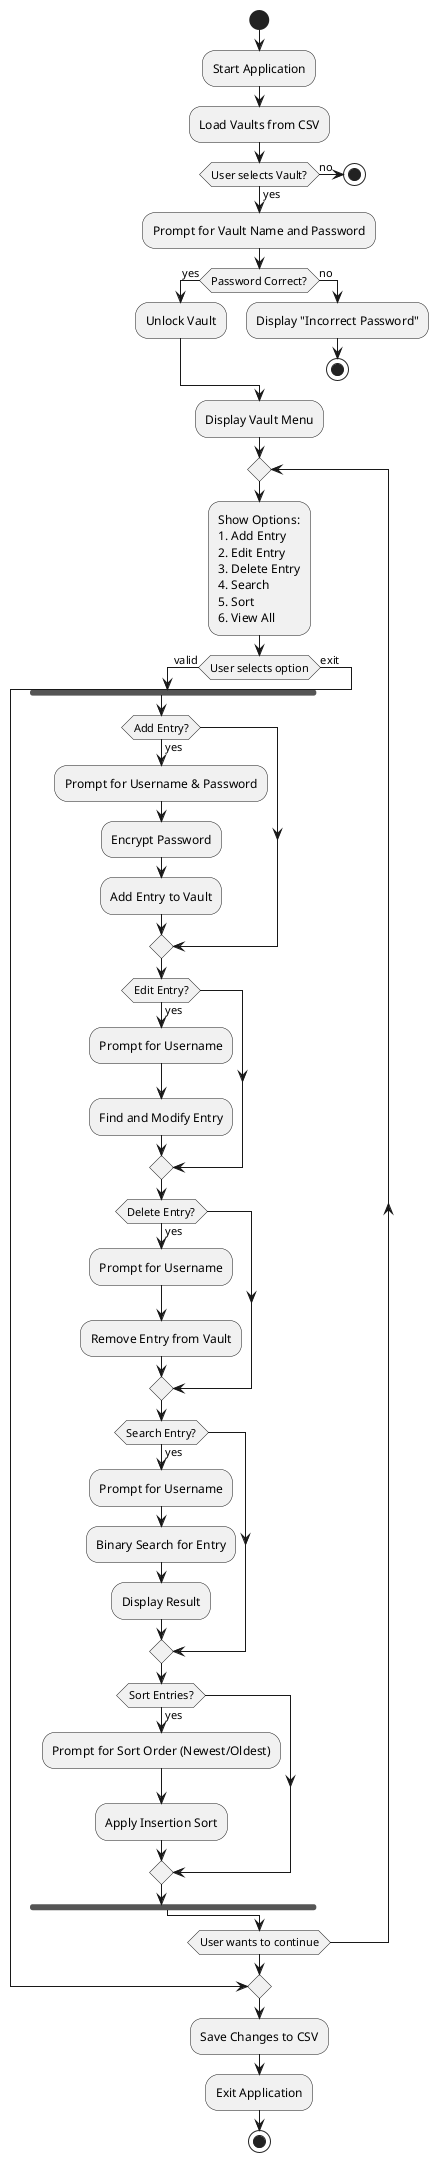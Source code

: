 @startuml
start

:Start Application;
:Load Vaults from CSV;

if (User selects Vault?) then (yes)
  :Prompt for Vault Name and Password;
  if (Password Correct?) then (yes)
    :Unlock Vault;
  else (no)
    :Display "Incorrect Password";
    stop
  endif
else (no)
  stop
endif

:Display Vault Menu;

repeat
  :Show Options:\n1. Add Entry\n2. Edit Entry\n3. Delete Entry\n4. Search\n5. Sort\n6. View All;
  if (User selects option) then (valid)
    fork
      if (Add Entry?) then (yes)
        :Prompt for Username & Password;
        :Encrypt Password;
        :Add Entry to Vault;
      endif

      if (Edit Entry?) then (yes)
        :Prompt for Username;
        :Find and Modify Entry;
      endif

      if (Delete Entry?) then (yes)
        :Prompt for Username;
        :Remove Entry from Vault;
      endif

      if (Search Entry?) then (yes)
        :Prompt for Username;
        :Binary Search for Entry;
        :Display Result;
      endif

      if (Sort Entries?) then (yes)
        :Prompt for Sort Order (Newest/Oldest);
        :Apply Insertion Sort;
      endif
    end fork
  else (exit)
    break
  endif
repeat while (User wants to continue)

:Save Changes to CSV;
:Exit Application;

stop
@enduml
